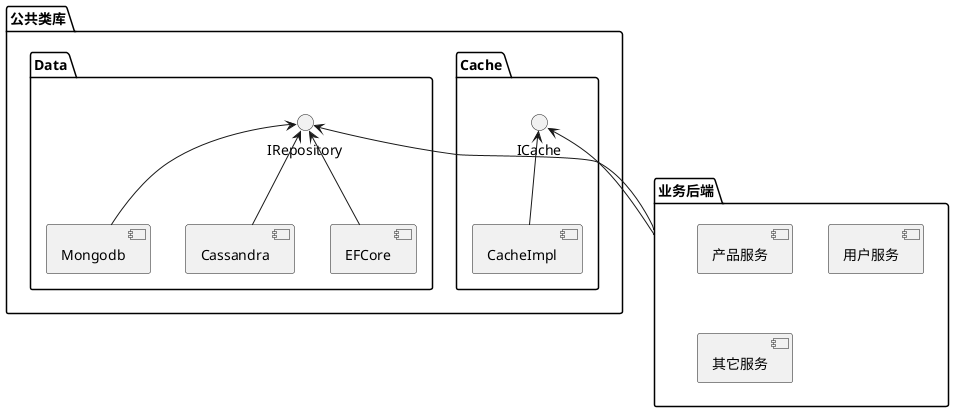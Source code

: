 @startuml


package "业务后端" {
       [产品服务]
       [用户服务]
       [其它服务]
    }

package "公共类库" {
    top to bottom direction
    folder "Cache" {
       () ICache <-- [CacheImpl]
    }
    folder "Data" {
        () IRepository <-- [Cassandra]
        () IRepository <-- [EFCore]
        () IRepository <-- [Mongodb]
        [Cassandra]
        [Cassandra]
    }
    ' folder "Services" {
    '     () IServiceCollection as service
    '     service-->[Net]
    '     service-->[ApiVersion]
    '     service-->[BaseAPIControllers]

    ' }
    ' folder "Applications" {
    '     () IWebHostBuilder as host
    '     () IApplicationBuilder as builder
    '     host-->[ELK]
    '     builder-->[Filters]
    '     builder-->[Middlewares]
    '     builder-->[OpenAPI-Swagger]
    '     builder-->[APM]
    ' }
}


    ' service <-- IRepository 
    ' service <-- ICache 
    ' builder <-- service 
    ' host <-- builder 
    
    ICache <-- 业务后端
    IRepository <-- 业务后端
    ' service <-- 业务后端
    ' host <-- 业务后端
    ' builder <-- 业务后端
    ' IRepository <-- [产品服务]
    ' IRepository <-- [用户服务]
    ' IRepository <-- [其它服务]
    ' service <-- [产品服务]
    ' service <-- [用户服务]
    ' service <-- [其它服务]
    ' host <-- [产品服务]
    ' host --> [用户服务]
    ' host --> [其它服务]
    ' builder --> [产品服务]
    ' builder --> [用户服务]
    ' builder --> [其它服务]
@enduml